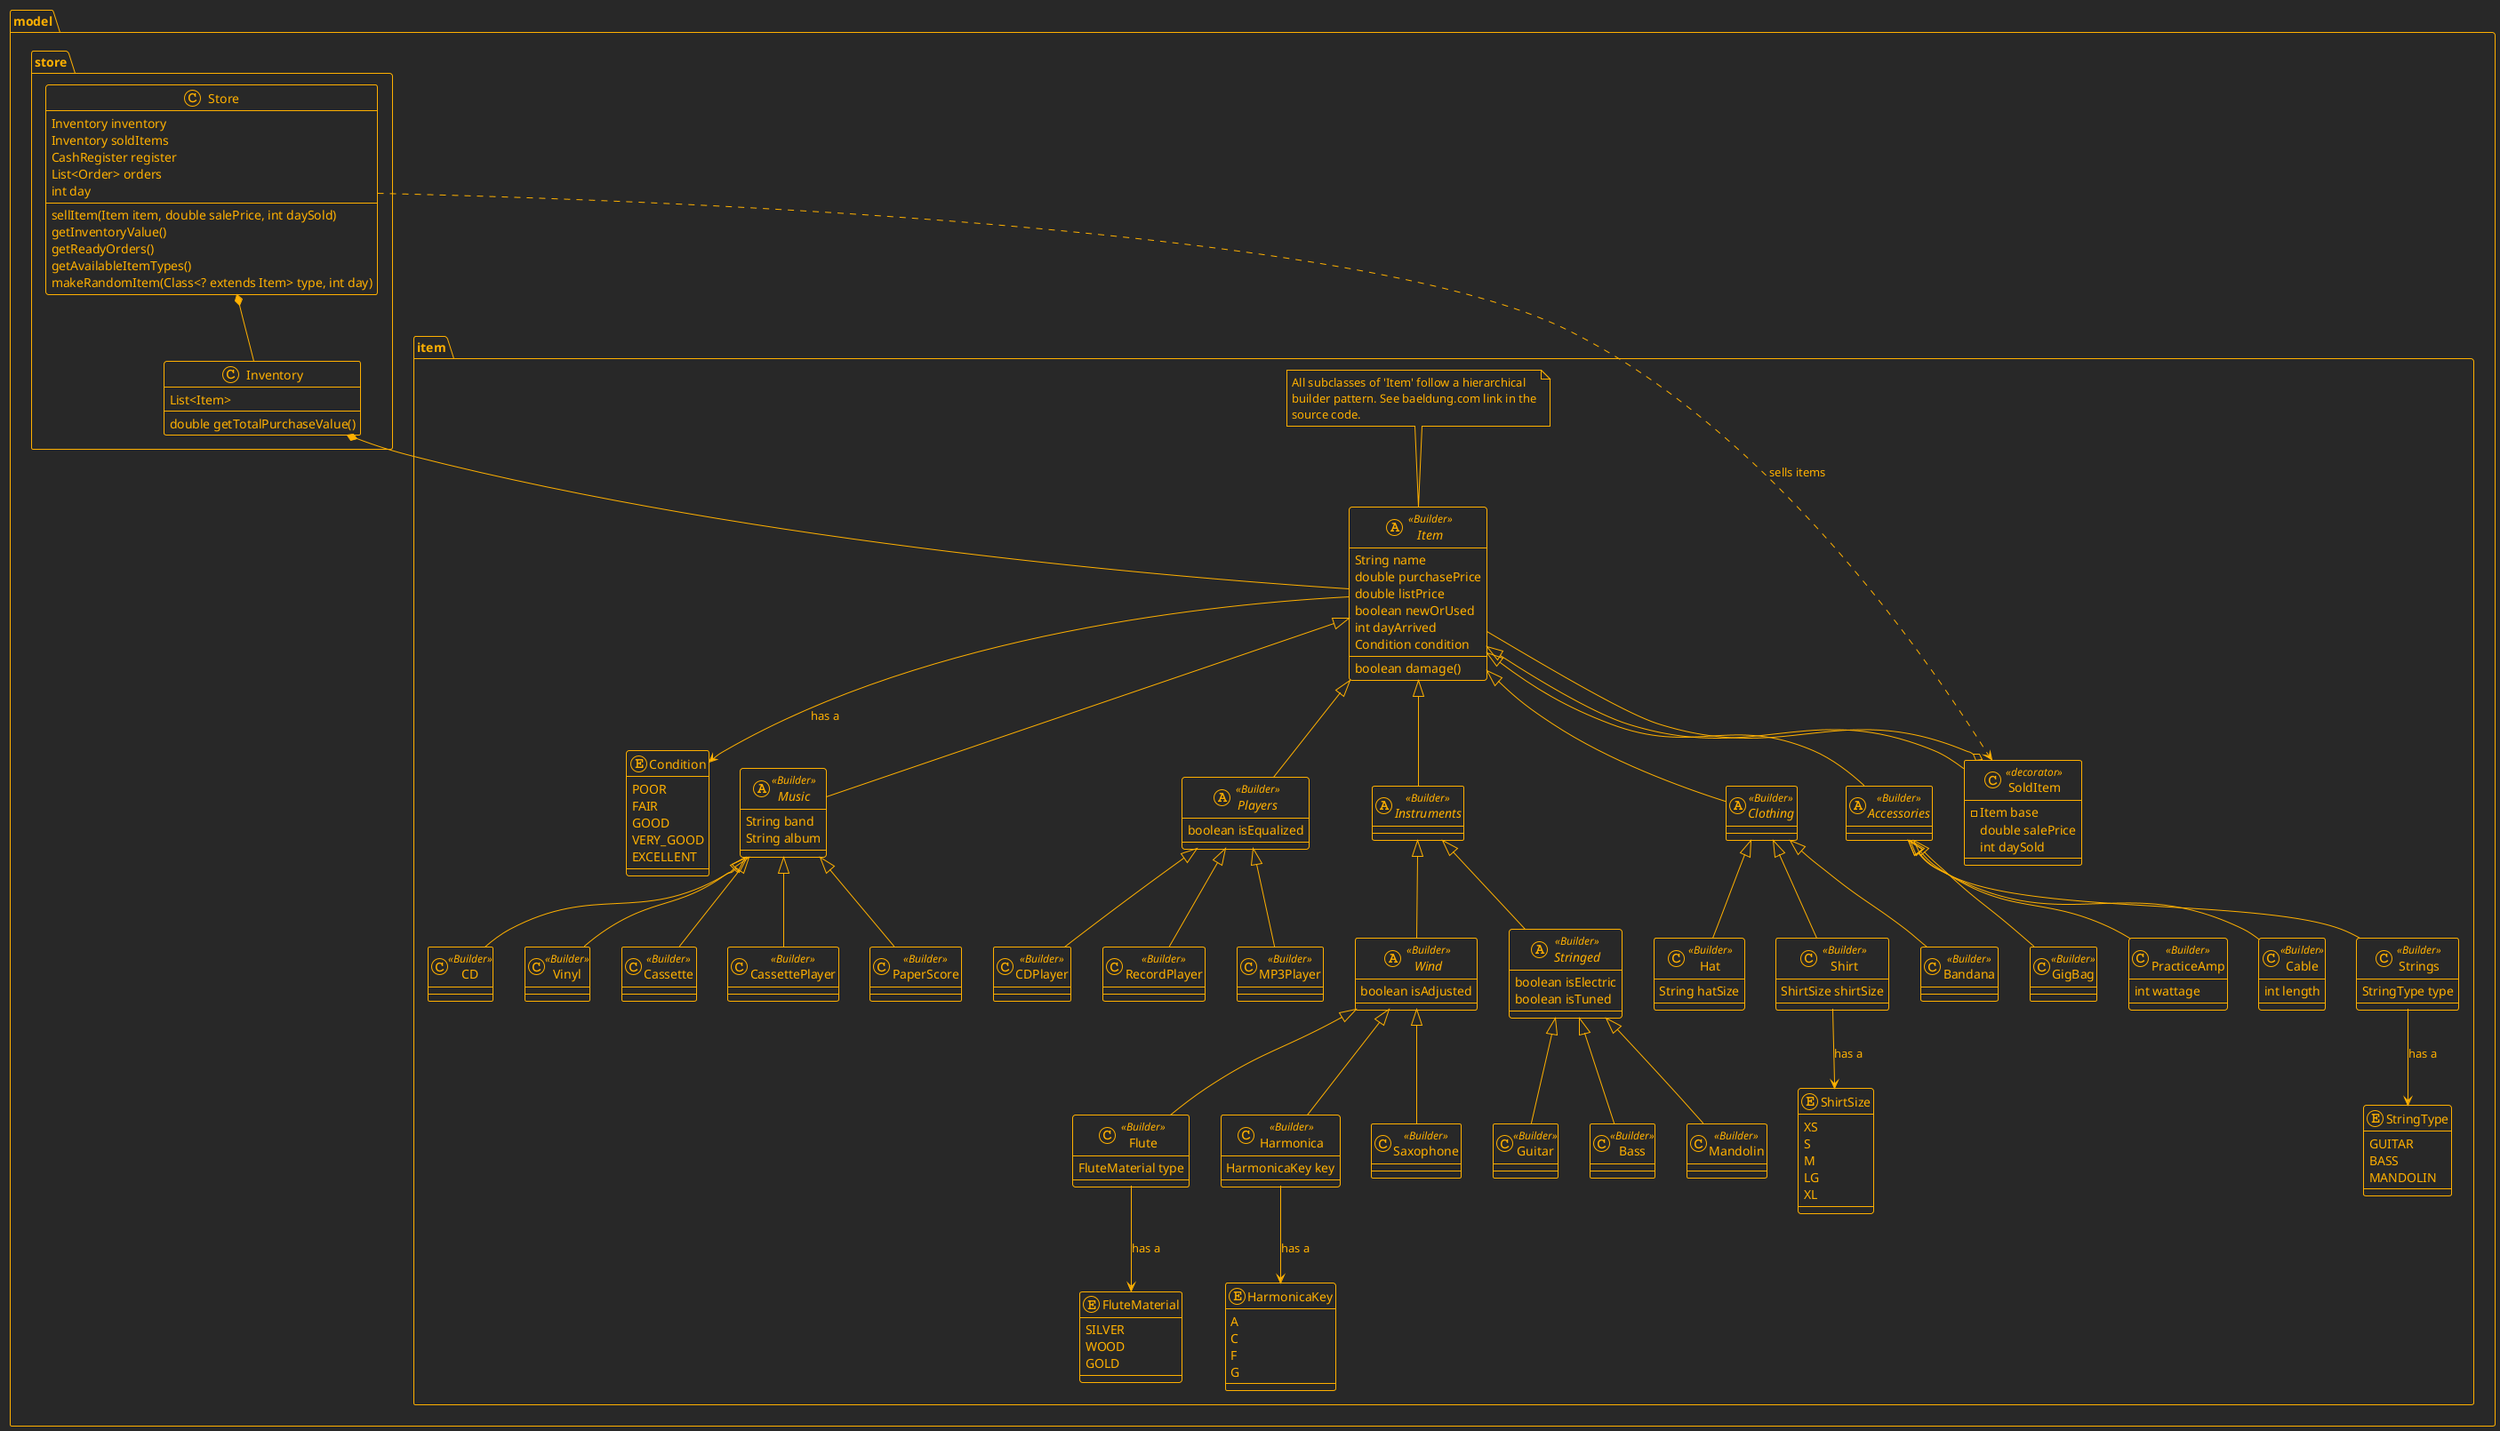 @startuml

!theme crt-amber

<style>
header {
  HorizontalAlignment left
}
</style>

package "model" {

  '================================================================
  ' Item Package: Defines all sellable items and their properties.
  '================================================================
  package "item" {

    ' --- Base Item Definition ---
    abstract class Item <<Builder>> {
      String name
      double purchasePrice
      double listPrice
      boolean newOrUsed
      int dayArrived
      Condition condition
      boolean damage()
    }

    note top
      All subclasses of 'Item' follow a hierarchical
      builder pattern. See baeldung.com link in the
      source code.
    end note

    class SoldItem <<decorator>> extends Item {
      - Item base
      double salePrice
      int daySold
    }

    enum Condition {
      POOR
      FAIR
      GOOD
      VERY_GOOD
      EXCELLENT
    }

    ' --- Music Media ---
    abstract class Music <<Builder>> extends Item {
      String band
      String album
    }
    class PaperScore <<Builder>> extends Music {}
    class CD <<Builder>> extends Music {}
    class Vinyl <<Builder>> extends Music {}
    class Cassette <<Builder>> extends Music {}

    ' --- Media Players ---
    abstract class Players <<Builder>> extends Item {
      boolean isEqualized
    }
    class CDPlayer <<Builder>> extends Players {}
    class RecordPlayer <<Builder>> extends Players {}
    class MP3Player <<Builder>> extends Players {}
    class CassettePlayer <<Builder>> extends Music {}

    ' --- Instruments ---
    abstract class Instruments <<Builder>> extends Item {}

    abstract class Stringed <<Builder>> extends Instruments {
      boolean isElectric
      boolean isTuned
    }
    class Guitar <<Builder>> extends Stringed {}
    class Bass <<Builder>> extends Stringed {}
    class Mandolin <<Builder>> extends Stringed {}

    abstract class Wind <<Builder>> extends Instruments {
      boolean isAdjusted
    }
    class Flute <<Builder>> extends Wind {
      FluteMaterial type
    }
    enum FluteMaterial {
      SILVER
      WOOD
      GOLD
    }
    class Harmonica <<Builder>> extends Wind {
      HarmonicaKey key
    }
    enum HarmonicaKey {
      A
      C
      F
      G
    }
    class Saxophone <<Builder>> extends Wind {}

    ' --- Clothing ---
    abstract class Clothing <<Builder>> extends Item {}
    class Hat <<Builder>> extends Clothing {
      String hatSize
    }
    class Shirt <<Builder>> extends Clothing {
      ShirtSize shirtSize
    }
    enum ShirtSize {
      XS
      S
      M
      LG
      XL
    }
    class Bandana <<Builder>> extends Clothing {}

    ' --- Accessories ---
    abstract class Accessories <<Builder>> extends Item {}
    class PracticeAmp <<Builder>> extends Accessories {
      int wattage
    }
    class Cable <<Builder>> extends Accessories {
      int length
    }
    class Strings <<Builder>> extends Accessories {
      StringType type
    }
    enum StringType {
      GUITAR
      BASS
      MANDOLIN
    }
    class GigBag <<Builder>> extends Accessories {}

    ' --- Relationships within Item Package ---
    Item --> Condition : has a
    Flute --> FluteMaterial : has a
    Harmonica --> HarmonicaKey : has a
    Shirt --> ShirtSize : has a
    Strings --> StringType : has a
  SoldItem o-- Item

  }

  '================================================================
  ' Store Package: Defines the store, staff, and customer logic.
  '================================================================
  package "store" {
    class Store {
      Inventory inventory
      Inventory soldItems
      CashRegister register
      List<Order> orders
      int day
      sellItem(Item item, double salePrice, int daySold)
      getInventoryValue()
      getReadyOrders()
      getAvailableItemTypes()
      makeRandomItem(Class<? extends Item> type, int day)
    }

    class Inventory {
      List<Item>
      double getTotalPurchaseValue()
    }

    ' --- Relationships within Store Package ---
    Store ..> SoldItem : sells items
    Store *-- Inventory
    Inventory *-- Item
  }

}

@enduml
